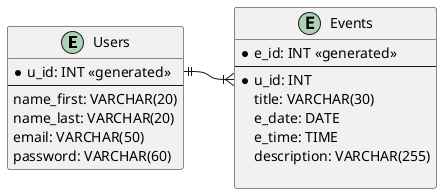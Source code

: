 @startuml
entity Users{
    * u_id: INT <<generated>>
    ---
    name_first: VARCHAR(20)
    name_last: VARCHAR(20)
    email: VARCHAR(50)
    password: VARCHAR(60)
}

entity Events{
    * e_id: INT <<generated>>
    ---
    * u_id: INT
    title: VARCHAR(30)
    e_date: DATE
    e_time: TIME
    description: VARCHAR(255)

}

    Users::u_id ||-r-|{ Events::u_id
@enduml